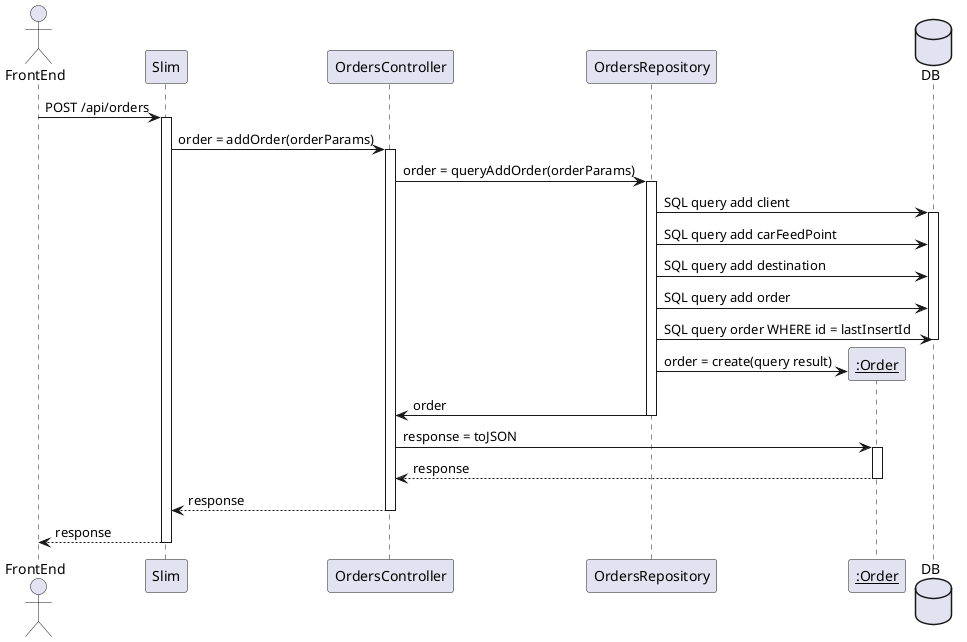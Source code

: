 http://www.plantuml.com/plantuml/uml/ZLDDQ_Cm3BxdLvYUsiFelR3HVQIiOwnTCzWnw8rrC3XsPYk3_lkfDczmdHHobPwFHxArzGIE-bONq91rOkUieTB8ekEoQbG7XaIbLNjLE3Y9pZypr5cjqKqqJzXPhrZoVDLSrFKc0Efw8S17S261u1zu52zFHV4_WhXx2CvY8uw7wakieLDh6yGlOTKl4CPe0SNeF1Op0rxS2v0oT9UXS0G7hLyDCkE1yWBBZmPBv7zwTEV76HxfNl82U_02MBNwV8-AbzYYqGeD3JeCcSq4jqEKHwiCpUL8zAGCaB9cBYMCEmSSj_NzMfvAeIIlJOEdlV7eQ2yBYUc8ZSEuj1lQiPCyGIGievD3tsjQJH1l_v8qGCwx_H-OpMQTDHuv1Dctwl2HlNaWCsFidR97zXEUmqLCip9yl0ic3LUT4zCZsgAHVQl_0000

@startuml
actor FrontEnd
participant Slim
participant OrdersController
participant OrdersRepository
participant "__:Order__" as Order
database DB

FrontEnd -> Slim : POST /api/orders
activate Slim
Slim -> OrdersController : order = addOrder(orderParams)
activate OrdersController
OrdersController -> OrdersRepository : order = queryAddOrder(orderParams)
activate OrdersRepository
OrdersRepository -> DB : SQL query add client
activate DB
OrdersRepository -> DB : SQL query add carFeedPoint
OrdersRepository -> DB : SQL query add destination
OrdersRepository -> DB : SQL query add order
OrdersRepository -> DB : SQL query order WHERE id = lastInsertId
deactivate DB
create Order
OrdersRepository -> Order : order = create(query result)
OrdersRepository -> OrdersController : order
deactivate OrdersRepository
OrdersController -> Order : response = toJSON
activate Order
Order --> OrdersController : response
deactivate Order
OrdersController --> Slim : response
deactivate OrdersController
Slim --> FrontEnd : response
deactivate Slim
@enduml